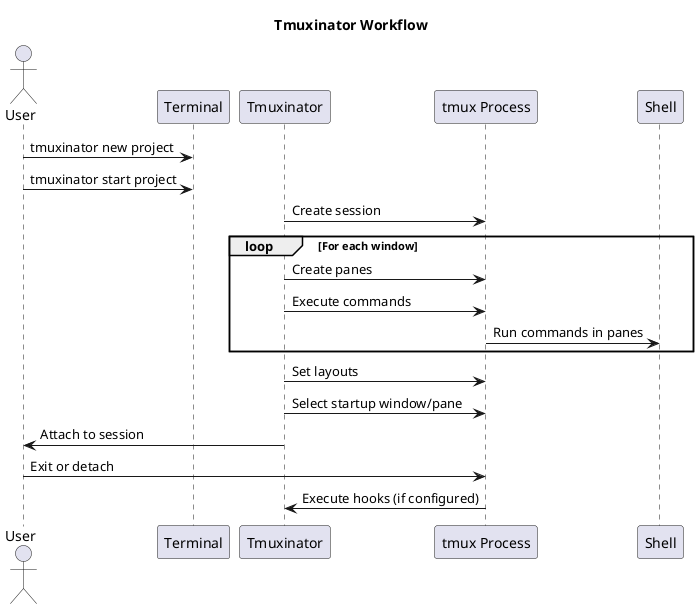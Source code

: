 @startuml

title Tmuxinator Workflow

actor "User" as user
participant "Terminal" as term
participant "Tmuxinator" as tmux
participant "tmux Process" as proc
participant "Shell" as shell

user -> term: tmuxinator new project

user -> term: tmuxinator start project
tmux -> proc: Create session

loop For each window
    tmux -> proc: Create panes
    tmux -> proc: Execute commands
    proc -> shell: Run commands in panes
end

tmux -> proc: Set layouts
tmux -> proc: Select startup window/pane
tmux -> user: Attach to session

user -> proc: Exit or detach
proc -> tmux: Execute hooks (if configured)

@enduml
